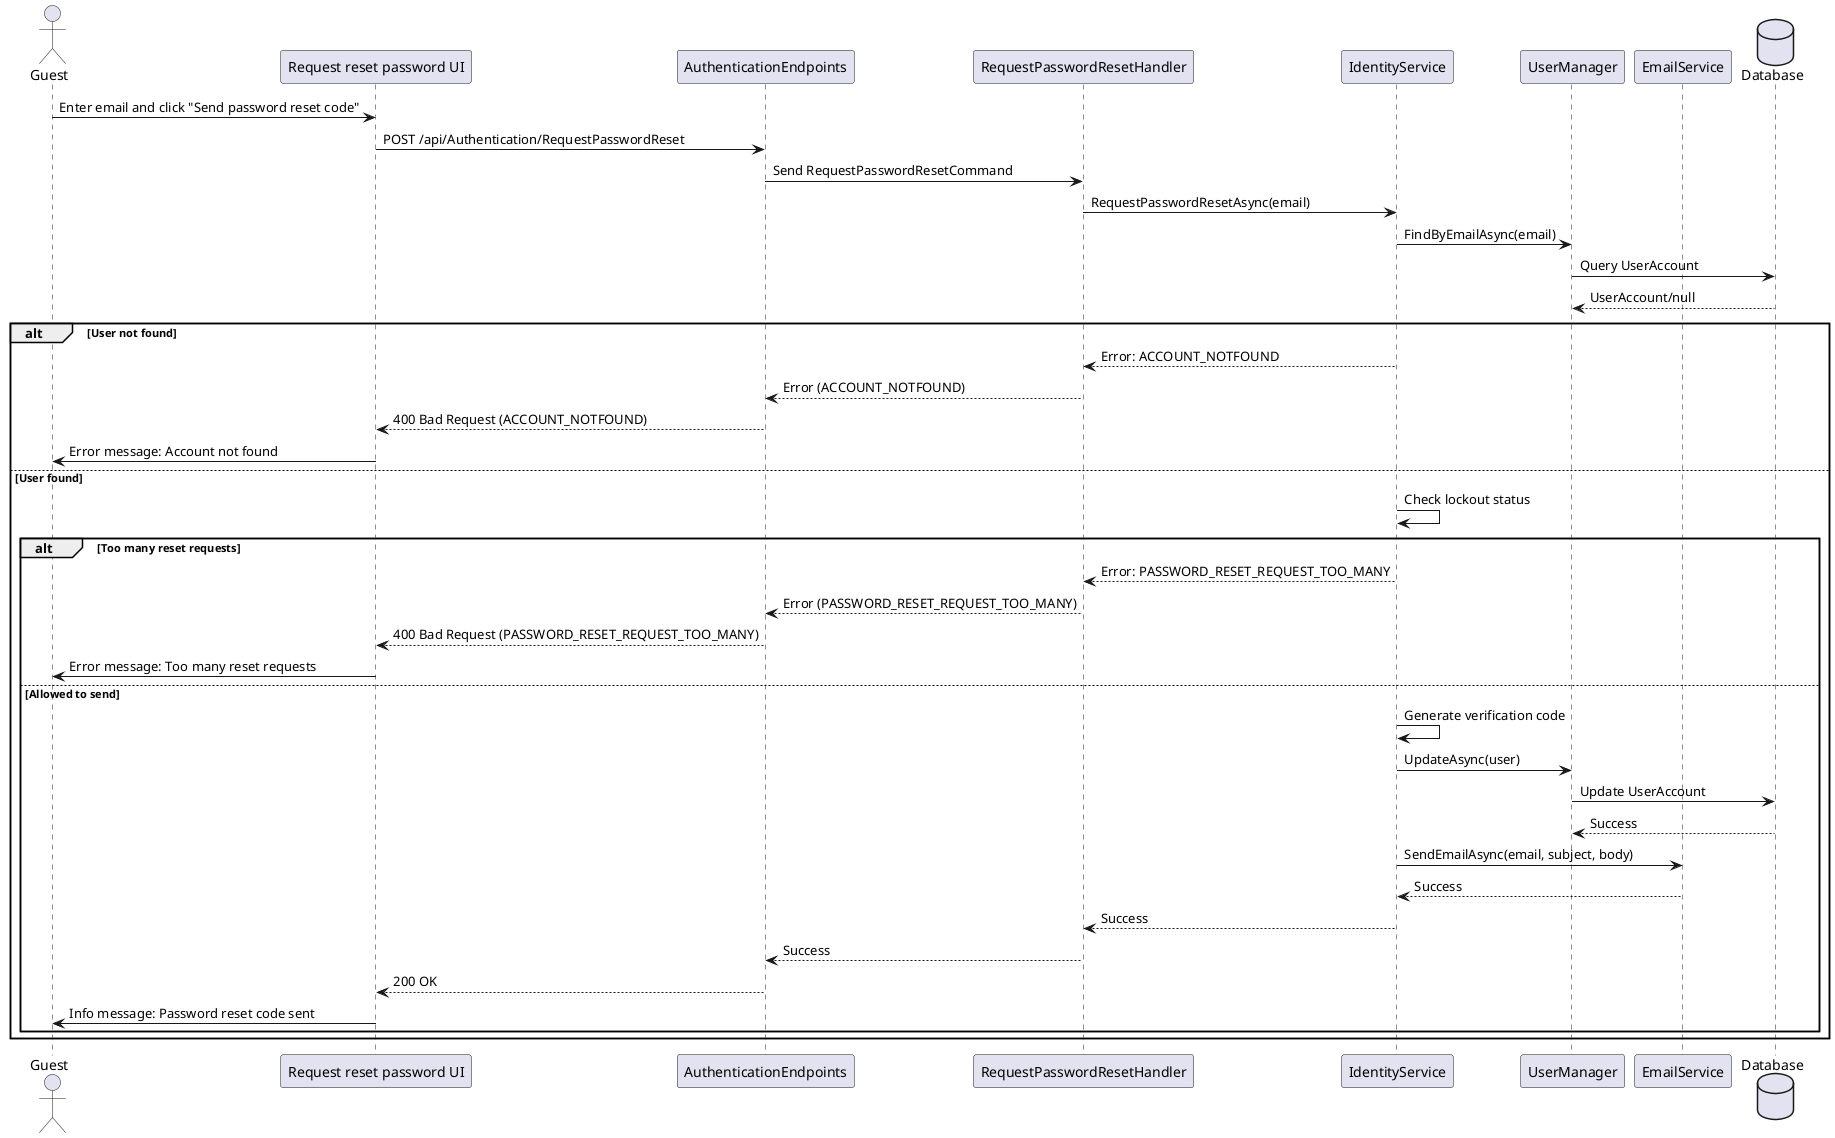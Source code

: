 @startuml
actor Guest as User
participant "Request reset password UI" as UI
participant AuthenticationEndpoints
participant RequestPasswordResetHandler
participant IdentityService
participant UserManager
participant EmailService
Database Database

User -> UI : Enter email and click "Send password reset code"
UI -> AuthenticationEndpoints : POST /api/Authentication/RequestPasswordReset
AuthenticationEndpoints -> RequestPasswordResetHandler : Send RequestPasswordResetCommand
RequestPasswordResetHandler -> IdentityService : RequestPasswordResetAsync(email)
IdentityService -> UserManager : FindByEmailAsync(email)
UserManager -> Database : Query UserAccount
Database --> UserManager : UserAccount/null

alt User not found
    IdentityService --> RequestPasswordResetHandler : Error: ACCOUNT_NOTFOUND
    RequestPasswordResetHandler --> AuthenticationEndpoints : Error (ACCOUNT_NOTFOUND)
    AuthenticationEndpoints --> UI : 400 Bad Request (ACCOUNT_NOTFOUND)
    UI -> User : Error message: Account not found
else User found
    IdentityService -> IdentityService : Check lockout status
    alt Too many reset requests
        IdentityService --> RequestPasswordResetHandler : Error: PASSWORD_RESET_REQUEST_TOO_MANY
        RequestPasswordResetHandler --> AuthenticationEndpoints : Error (PASSWORD_RESET_REQUEST_TOO_MANY)
        AuthenticationEndpoints --> UI : 400 Bad Request (PASSWORD_RESET_REQUEST_TOO_MANY)
        UI -> User : Error message: Too many reset requests
    else Allowed to send
        IdentityService -> IdentityService : Generate verification code
        IdentityService -> UserManager : UpdateAsync(user)
        UserManager -> Database : Update UserAccount
        Database --> UserManager : Success
        IdentityService -> EmailService : SendEmailAsync(email, subject, body)
        EmailService --> IdentityService : Success
        IdentityService --> RequestPasswordResetHandler : Success
        RequestPasswordResetHandler --> AuthenticationEndpoints : Success
        AuthenticationEndpoints --> UI : 200 OK
        UI -> User : Info message: Password reset code sent
    end
end
@enduml

